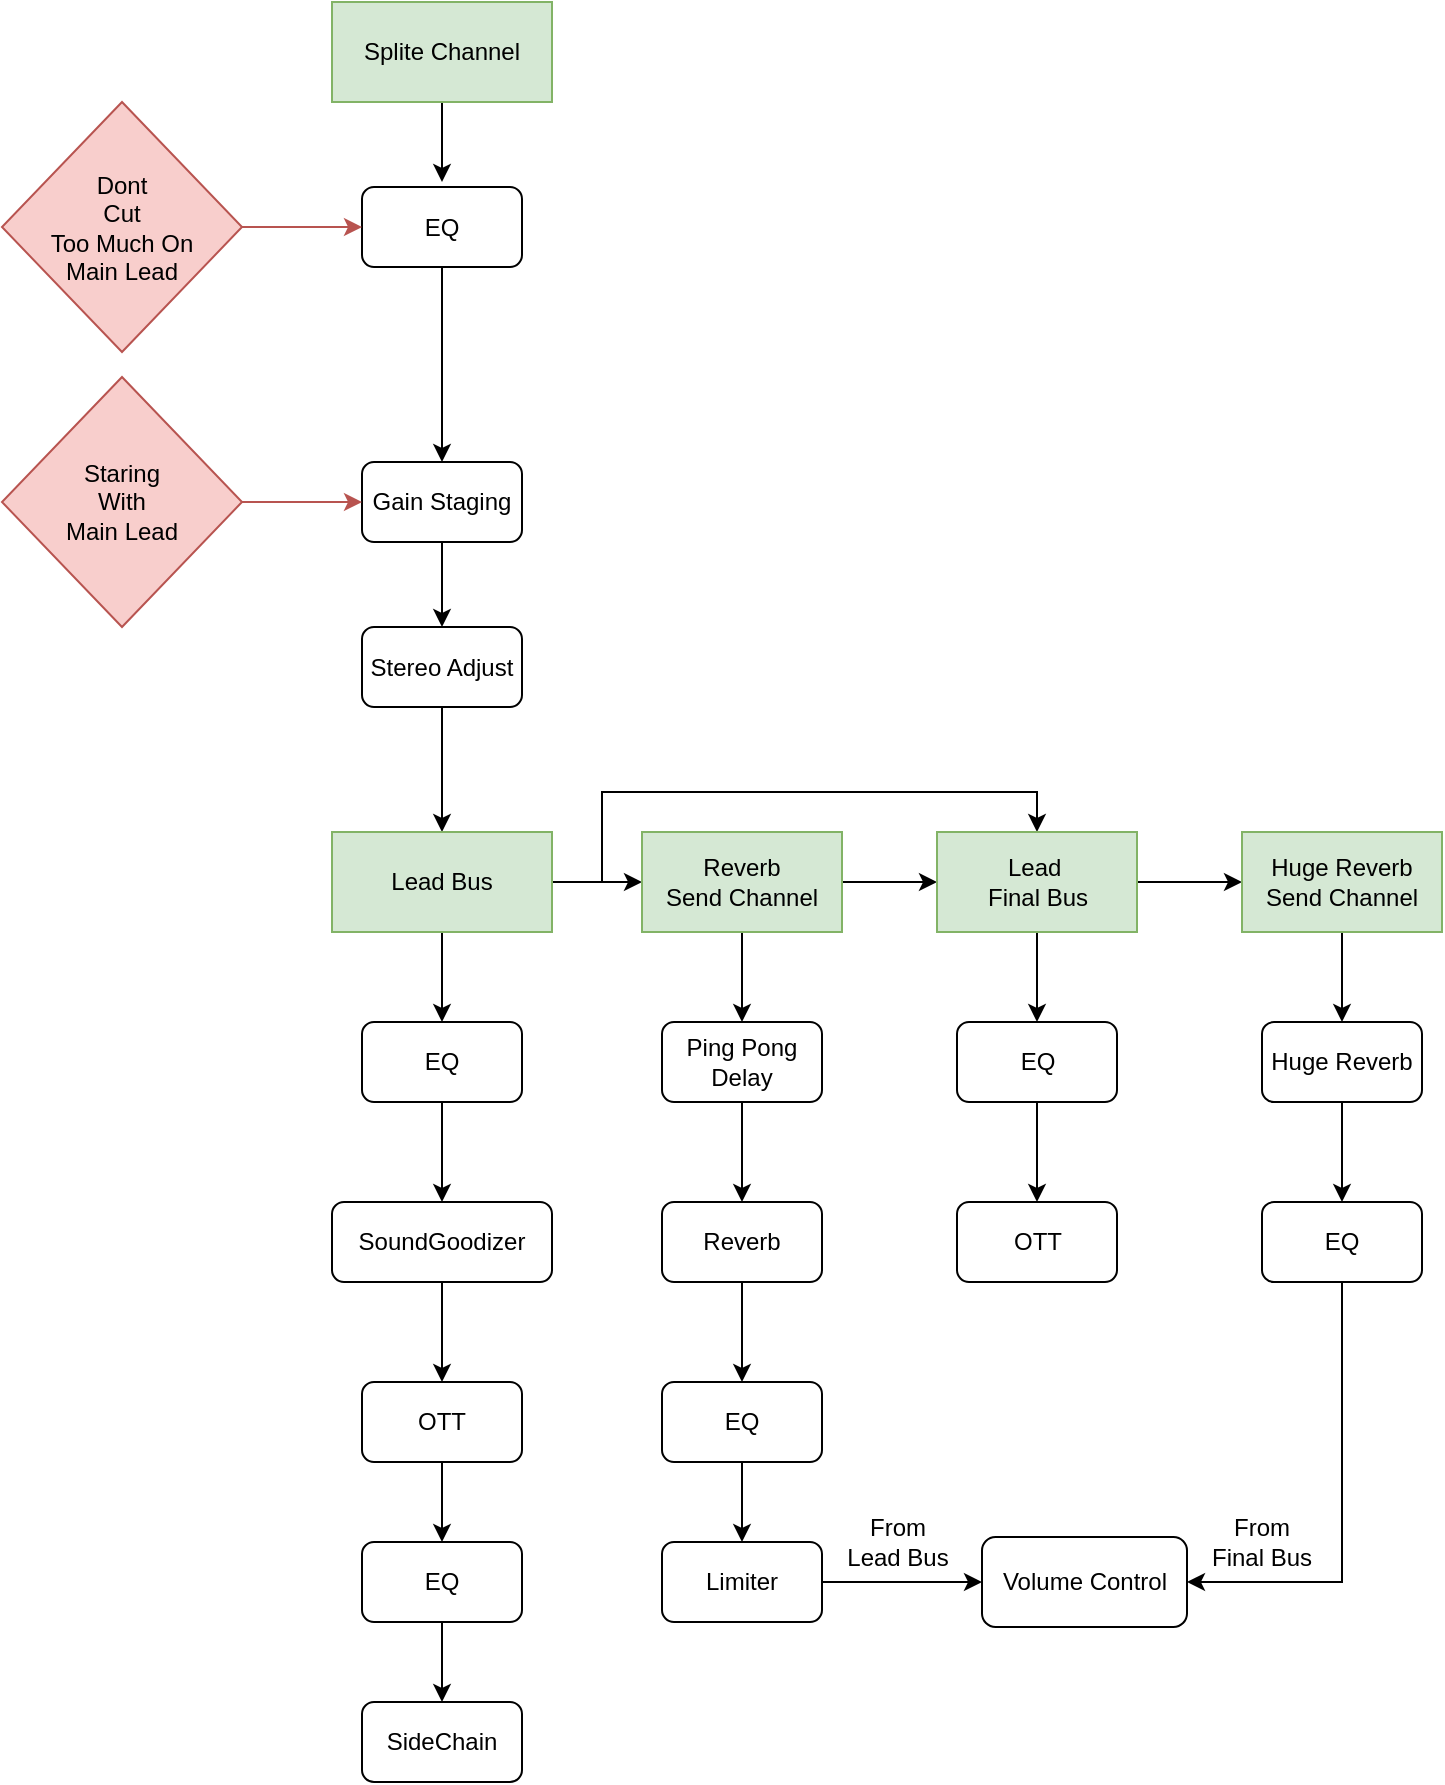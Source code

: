 <mxfile version="13.6.9" type="github"><diagram id="Faa0M8up7OqQlo_6B9zI" name="Page-1"><mxGraphModel dx="731" dy="459" grid="1" gridSize="10" guides="1" tooltips="1" connect="1" arrows="1" fold="1" page="1" pageScale="1" pageWidth="827" pageHeight="1169" math="0" shadow="0"><root><mxCell id="0"/><mxCell id="1" parent="0"/><mxCell id="64oR0bPsaAjInLj9MCpX-5" style="edgeStyle=orthogonalEdgeStyle;rounded=0;orthogonalLoop=1;jettySize=auto;html=1;" parent="1" source="64oR0bPsaAjInLj9MCpX-1" target="64oR0bPsaAjInLj9MCpX-4" edge="1"><mxGeometry relative="1" as="geometry"/></mxCell><mxCell id="64oR0bPsaAjInLj9MCpX-1" value="EQ" style="rounded=1;whiteSpace=wrap;html=1;" parent="1" vertex="1"><mxGeometry x="200" y="402.5" width="80" height="40" as="geometry"/></mxCell><mxCell id="64oR0bPsaAjInLj9MCpX-20" style="edgeStyle=orthogonalEdgeStyle;rounded=0;orthogonalLoop=1;jettySize=auto;html=1;entryX=0.5;entryY=0;entryDx=0;entryDy=0;" parent="1" source="64oR0bPsaAjInLj9MCpX-4" target="64oR0bPsaAjInLj9MCpX-19" edge="1"><mxGeometry relative="1" as="geometry"/></mxCell><mxCell id="64oR0bPsaAjInLj9MCpX-4" value="Gain Staging" style="rounded=1;whiteSpace=wrap;html=1;" parent="1" vertex="1"><mxGeometry x="200" y="540" width="80" height="40" as="geometry"/></mxCell><mxCell id="64oR0bPsaAjInLj9MCpX-7" style="edgeStyle=orthogonalEdgeStyle;rounded=0;orthogonalLoop=1;jettySize=auto;html=1;entryX=0;entryY=0.5;entryDx=0;entryDy=0;fillColor=#f8cecc;strokeColor=#b85450;" parent="1" source="64oR0bPsaAjInLj9MCpX-6" target="64oR0bPsaAjInLj9MCpX-4" edge="1"><mxGeometry relative="1" as="geometry"/></mxCell><mxCell id="64oR0bPsaAjInLj9MCpX-6" value="Staring&lt;br&gt;With&lt;br&gt;Main Lead" style="rhombus;whiteSpace=wrap;html=1;fillColor=#f8cecc;strokeColor=#b85450;" parent="1" vertex="1"><mxGeometry x="20" y="497.5" width="120" height="125" as="geometry"/></mxCell><mxCell id="64oR0bPsaAjInLj9MCpX-9" style="edgeStyle=orthogonalEdgeStyle;rounded=0;orthogonalLoop=1;jettySize=auto;html=1;fillColor=#f8cecc;strokeColor=#b85450;" parent="1" source="64oR0bPsaAjInLj9MCpX-8" target="64oR0bPsaAjInLj9MCpX-1" edge="1"><mxGeometry relative="1" as="geometry"/></mxCell><mxCell id="64oR0bPsaAjInLj9MCpX-8" value="Dont&lt;br&gt;Cut&lt;br&gt;Too Much On&lt;br&gt;Main Lead" style="rhombus;whiteSpace=wrap;html=1;fillColor=#f8cecc;strokeColor=#b85450;" parent="1" vertex="1"><mxGeometry x="20" y="360" width="120" height="125" as="geometry"/></mxCell><mxCell id="64oR0bPsaAjInLj9MCpX-25" style="edgeStyle=orthogonalEdgeStyle;rounded=0;orthogonalLoop=1;jettySize=auto;html=1;" parent="1" source="64oR0bPsaAjInLj9MCpX-10" target="64oR0bPsaAjInLj9MCpX-24" edge="1"><mxGeometry relative="1" as="geometry"/></mxCell><mxCell id="64oR0bPsaAjInLj9MCpX-10" value="EQ" style="rounded=1;whiteSpace=wrap;html=1;" parent="1" vertex="1"><mxGeometry x="200" y="820" width="80" height="40" as="geometry"/></mxCell><mxCell id="64oR0bPsaAjInLj9MCpX-15" style="edgeStyle=orthogonalEdgeStyle;rounded=0;orthogonalLoop=1;jettySize=auto;html=1;" parent="1" source="64oR0bPsaAjInLj9MCpX-14" edge="1"><mxGeometry relative="1" as="geometry"><mxPoint x="240" y="400" as="targetPoint"/></mxGeometry></mxCell><mxCell id="64oR0bPsaAjInLj9MCpX-14" value="Splite Channel" style="rounded=0;whiteSpace=wrap;html=1;fillColor=#d5e8d4;strokeColor=#82b366;" parent="1" vertex="1"><mxGeometry x="185" y="310" width="110" height="50" as="geometry"/></mxCell><mxCell id="64oR0bPsaAjInLj9MCpX-30" style="edgeStyle=orthogonalEdgeStyle;rounded=0;orthogonalLoop=1;jettySize=auto;html=1;entryX=0.5;entryY=0;entryDx=0;entryDy=0;" parent="1" source="64oR0bPsaAjInLj9MCpX-19" target="64oR0bPsaAjInLj9MCpX-29" edge="1"><mxGeometry relative="1" as="geometry"/></mxCell><mxCell id="64oR0bPsaAjInLj9MCpX-19" value="Stereo Adjust" style="rounded=1;whiteSpace=wrap;html=1;" parent="1" vertex="1"><mxGeometry x="200" y="622.5" width="80" height="40" as="geometry"/></mxCell><mxCell id="64oR0bPsaAjInLj9MCpX-55" style="edgeStyle=orthogonalEdgeStyle;rounded=0;orthogonalLoop=1;jettySize=auto;html=1;entryX=0.5;entryY=0;entryDx=0;entryDy=0;" parent="1" source="64oR0bPsaAjInLj9MCpX-24" target="64oR0bPsaAjInLj9MCpX-27" edge="1"><mxGeometry relative="1" as="geometry"/></mxCell><mxCell id="64oR0bPsaAjInLj9MCpX-24" value="SoundGoodizer" style="rounded=1;whiteSpace=wrap;html=1;" parent="1" vertex="1"><mxGeometry x="185" y="910" width="110" height="40" as="geometry"/></mxCell><mxCell id="64oR0bPsaAjInLj9MCpX-56" style="edgeStyle=orthogonalEdgeStyle;rounded=0;orthogonalLoop=1;jettySize=auto;html=1;entryX=0.5;entryY=0;entryDx=0;entryDy=0;" parent="1" source="64oR0bPsaAjInLj9MCpX-27" target="64oR0bPsaAjInLj9MCpX-34" edge="1"><mxGeometry relative="1" as="geometry"/></mxCell><mxCell id="64oR0bPsaAjInLj9MCpX-27" value="OTT" style="rounded=1;whiteSpace=wrap;html=1;" parent="1" vertex="1"><mxGeometry x="200" y="1000" width="80" height="40" as="geometry"/></mxCell><mxCell id="64oR0bPsaAjInLj9MCpX-32" style="edgeStyle=orthogonalEdgeStyle;rounded=0;orthogonalLoop=1;jettySize=auto;html=1;entryX=0.5;entryY=0;entryDx=0;entryDy=0;" parent="1" source="64oR0bPsaAjInLj9MCpX-29" target="64oR0bPsaAjInLj9MCpX-10" edge="1"><mxGeometry relative="1" as="geometry"/></mxCell><mxCell id="64oR0bPsaAjInLj9MCpX-52" style="edgeStyle=orthogonalEdgeStyle;rounded=0;orthogonalLoop=1;jettySize=auto;html=1;entryX=0;entryY=0.5;entryDx=0;entryDy=0;" parent="1" source="64oR0bPsaAjInLj9MCpX-29" target="64oR0bPsaAjInLj9MCpX-51" edge="1"><mxGeometry relative="1" as="geometry"/></mxCell><mxCell id="64oR0bPsaAjInLj9MCpX-65" style="edgeStyle=orthogonalEdgeStyle;rounded=0;orthogonalLoop=1;jettySize=auto;html=1;entryX=0.5;entryY=0;entryDx=0;entryDy=0;" parent="1" source="64oR0bPsaAjInLj9MCpX-29" target="64oR0bPsaAjInLj9MCpX-64" edge="1"><mxGeometry relative="1" as="geometry"><Array as="points"><mxPoint x="320" y="750"/><mxPoint x="320" y="705"/><mxPoint x="538" y="705"/></Array></mxGeometry></mxCell><mxCell id="64oR0bPsaAjInLj9MCpX-29" value="Lead Bus" style="rounded=0;whiteSpace=wrap;html=1;fillColor=#d5e8d4;strokeColor=#82b366;" parent="1" vertex="1"><mxGeometry x="185" y="725" width="110" height="50" as="geometry"/></mxCell><mxCell id="oUm6JhOP6bCtAG8IZpWP-4" style="edgeStyle=orthogonalEdgeStyle;rounded=0;orthogonalLoop=1;jettySize=auto;html=1;entryX=0.5;entryY=0;entryDx=0;entryDy=0;" edge="1" parent="1" source="64oR0bPsaAjInLj9MCpX-34" target="oUm6JhOP6bCtAG8IZpWP-3"><mxGeometry relative="1" as="geometry"/></mxCell><mxCell id="64oR0bPsaAjInLj9MCpX-34" value="EQ" style="rounded=1;whiteSpace=wrap;html=1;" parent="1" vertex="1"><mxGeometry x="200" y="1080" width="80" height="40" as="geometry"/></mxCell><mxCell id="64oR0bPsaAjInLj9MCpX-59" style="edgeStyle=orthogonalEdgeStyle;rounded=0;orthogonalLoop=1;jettySize=auto;html=1;entryX=0.5;entryY=0;entryDx=0;entryDy=0;" parent="1" source="64oR0bPsaAjInLj9MCpX-38" target="64oR0bPsaAjInLj9MCpX-40" edge="1"><mxGeometry relative="1" as="geometry"/></mxCell><mxCell id="64oR0bPsaAjInLj9MCpX-38" value="Ping Pong&lt;br&gt;Delay" style="rounded=1;whiteSpace=wrap;html=1;" parent="1" vertex="1"><mxGeometry x="350" y="820" width="80" height="40" as="geometry"/></mxCell><mxCell id="64oR0bPsaAjInLj9MCpX-61" style="edgeStyle=orthogonalEdgeStyle;rounded=0;orthogonalLoop=1;jettySize=auto;html=1;entryX=0.5;entryY=0;entryDx=0;entryDy=0;" parent="1" source="64oR0bPsaAjInLj9MCpX-40" target="64oR0bPsaAjInLj9MCpX-42" edge="1"><mxGeometry relative="1" as="geometry"/></mxCell><mxCell id="64oR0bPsaAjInLj9MCpX-40" value="Reverb" style="rounded=1;whiteSpace=wrap;html=1;" parent="1" vertex="1"><mxGeometry x="350" y="910" width="80" height="40" as="geometry"/></mxCell><mxCell id="64oR0bPsaAjInLj9MCpX-46" style="edgeStyle=orthogonalEdgeStyle;rounded=0;orthogonalLoop=1;jettySize=auto;html=1;" parent="1" source="64oR0bPsaAjInLj9MCpX-42" target="64oR0bPsaAjInLj9MCpX-44" edge="1"><mxGeometry relative="1" as="geometry"/></mxCell><mxCell id="64oR0bPsaAjInLj9MCpX-42" value="EQ" style="rounded=1;whiteSpace=wrap;html=1;" parent="1" vertex="1"><mxGeometry x="350" y="1000" width="80" height="40" as="geometry"/></mxCell><mxCell id="64oR0bPsaAjInLj9MCpX-54" style="edgeStyle=orthogonalEdgeStyle;rounded=0;orthogonalLoop=1;jettySize=auto;html=1;" parent="1" source="64oR0bPsaAjInLj9MCpX-44" target="64oR0bPsaAjInLj9MCpX-48" edge="1"><mxGeometry relative="1" as="geometry"/></mxCell><mxCell id="64oR0bPsaAjInLj9MCpX-44" value="Limiter" style="rounded=1;whiteSpace=wrap;html=1;" parent="1" vertex="1"><mxGeometry x="350" y="1080" width="80" height="40" as="geometry"/></mxCell><mxCell id="64oR0bPsaAjInLj9MCpX-48" value="Volume Control" style="rounded=1;whiteSpace=wrap;html=1;" parent="1" vertex="1"><mxGeometry x="510" y="1077.5" width="102.5" height="45" as="geometry"/></mxCell><mxCell id="64oR0bPsaAjInLj9MCpX-57" style="edgeStyle=orthogonalEdgeStyle;rounded=0;orthogonalLoop=1;jettySize=auto;html=1;entryX=0.5;entryY=0;entryDx=0;entryDy=0;" parent="1" source="64oR0bPsaAjInLj9MCpX-51" target="64oR0bPsaAjInLj9MCpX-38" edge="1"><mxGeometry relative="1" as="geometry"/></mxCell><mxCell id="64oR0bPsaAjInLj9MCpX-66" style="edgeStyle=orthogonalEdgeStyle;rounded=0;orthogonalLoop=1;jettySize=auto;html=1;" parent="1" source="64oR0bPsaAjInLj9MCpX-51" target="64oR0bPsaAjInLj9MCpX-64" edge="1"><mxGeometry relative="1" as="geometry"><mxPoint x="460" y="710" as="targetPoint"/></mxGeometry></mxCell><mxCell id="64oR0bPsaAjInLj9MCpX-51" value="Reverb &lt;br&gt;Send Channel" style="rounded=0;whiteSpace=wrap;html=1;fillColor=#d5e8d4;strokeColor=#82b366;" parent="1" vertex="1"><mxGeometry x="340" y="725" width="100" height="50" as="geometry"/></mxCell><mxCell id="64oR0bPsaAjInLj9MCpX-68" style="edgeStyle=orthogonalEdgeStyle;rounded=0;orthogonalLoop=1;jettySize=auto;html=1;entryX=0.5;entryY=0;entryDx=0;entryDy=0;" parent="1" source="64oR0bPsaAjInLj9MCpX-64" target="64oR0bPsaAjInLj9MCpX-67" edge="1"><mxGeometry relative="1" as="geometry"/></mxCell><mxCell id="64oR0bPsaAjInLj9MCpX-72" style="edgeStyle=orthogonalEdgeStyle;rounded=0;orthogonalLoop=1;jettySize=auto;html=1;entryX=0;entryY=0.5;entryDx=0;entryDy=0;" parent="1" source="64oR0bPsaAjInLj9MCpX-64" target="64oR0bPsaAjInLj9MCpX-71" edge="1"><mxGeometry relative="1" as="geometry"/></mxCell><mxCell id="64oR0bPsaAjInLj9MCpX-64" value="Lead&amp;nbsp;&lt;br&gt;Final Bus" style="rounded=0;whiteSpace=wrap;html=1;fillColor=#d5e8d4;strokeColor=#82b366;" parent="1" vertex="1"><mxGeometry x="487.5" y="725" width="100" height="50" as="geometry"/></mxCell><mxCell id="64oR0bPsaAjInLj9MCpX-70" style="edgeStyle=orthogonalEdgeStyle;rounded=0;orthogonalLoop=1;jettySize=auto;html=1;entryX=0.5;entryY=0;entryDx=0;entryDy=0;" parent="1" source="64oR0bPsaAjInLj9MCpX-67" target="64oR0bPsaAjInLj9MCpX-69" edge="1"><mxGeometry relative="1" as="geometry"/></mxCell><mxCell id="64oR0bPsaAjInLj9MCpX-67" value="EQ" style="rounded=1;whiteSpace=wrap;html=1;" parent="1" vertex="1"><mxGeometry x="497.5" y="820" width="80" height="40" as="geometry"/></mxCell><mxCell id="64oR0bPsaAjInLj9MCpX-69" value="OTT" style="rounded=1;whiteSpace=wrap;html=1;" parent="1" vertex="1"><mxGeometry x="497.5" y="910" width="80" height="40" as="geometry"/></mxCell><mxCell id="64oR0bPsaAjInLj9MCpX-74" style="edgeStyle=orthogonalEdgeStyle;rounded=0;orthogonalLoop=1;jettySize=auto;html=1;entryX=0.5;entryY=0;entryDx=0;entryDy=0;" parent="1" source="64oR0bPsaAjInLj9MCpX-71" target="64oR0bPsaAjInLj9MCpX-73" edge="1"><mxGeometry relative="1" as="geometry"/></mxCell><mxCell id="64oR0bPsaAjInLj9MCpX-71" value="Huge Reverb &lt;br&gt;Send Channel" style="rounded=0;whiteSpace=wrap;html=1;fillColor=#d5e8d4;strokeColor=#82b366;" parent="1" vertex="1"><mxGeometry x="640" y="725" width="100" height="50" as="geometry"/></mxCell><mxCell id="64oR0bPsaAjInLj9MCpX-76" style="edgeStyle=orthogonalEdgeStyle;rounded=0;orthogonalLoop=1;jettySize=auto;html=1;entryX=0.5;entryY=0;entryDx=0;entryDy=0;" parent="1" source="64oR0bPsaAjInLj9MCpX-73" target="64oR0bPsaAjInLj9MCpX-75" edge="1"><mxGeometry relative="1" as="geometry"/></mxCell><mxCell id="64oR0bPsaAjInLj9MCpX-73" value="Huge Reverb" style="rounded=1;whiteSpace=wrap;html=1;" parent="1" vertex="1"><mxGeometry x="650" y="820" width="80" height="40" as="geometry"/></mxCell><mxCell id="64oR0bPsaAjInLj9MCpX-77" style="edgeStyle=orthogonalEdgeStyle;rounded=0;orthogonalLoop=1;jettySize=auto;html=1;entryX=1;entryY=0.5;entryDx=0;entryDy=0;" parent="1" source="64oR0bPsaAjInLj9MCpX-75" target="64oR0bPsaAjInLj9MCpX-48" edge="1"><mxGeometry relative="1" as="geometry"><Array as="points"><mxPoint x="690" y="1100"/></Array></mxGeometry></mxCell><mxCell id="64oR0bPsaAjInLj9MCpX-75" value="EQ" style="rounded=1;whiteSpace=wrap;html=1;" parent="1" vertex="1"><mxGeometry x="650" y="910" width="80" height="40" as="geometry"/></mxCell><mxCell id="64oR0bPsaAjInLj9MCpX-78" value="From&lt;br&gt;Lead Bus" style="text;html=1;strokeColor=none;fillColor=none;align=center;verticalAlign=middle;whiteSpace=wrap;rounded=0;" parent="1" vertex="1"><mxGeometry x="437.5" y="1070" width="60" height="20" as="geometry"/></mxCell><mxCell id="64oR0bPsaAjInLj9MCpX-79" value="From&lt;br&gt;Final Bus" style="text;html=1;strokeColor=none;fillColor=none;align=center;verticalAlign=middle;whiteSpace=wrap;rounded=0;" parent="1" vertex="1"><mxGeometry x="620" y="1070" width="60" height="20" as="geometry"/></mxCell><mxCell id="oUm6JhOP6bCtAG8IZpWP-3" value="SideChain" style="rounded=1;whiteSpace=wrap;html=1;" vertex="1" parent="1"><mxGeometry x="200" y="1160" width="80" height="40" as="geometry"/></mxCell></root></mxGraphModel></diagram></mxfile>